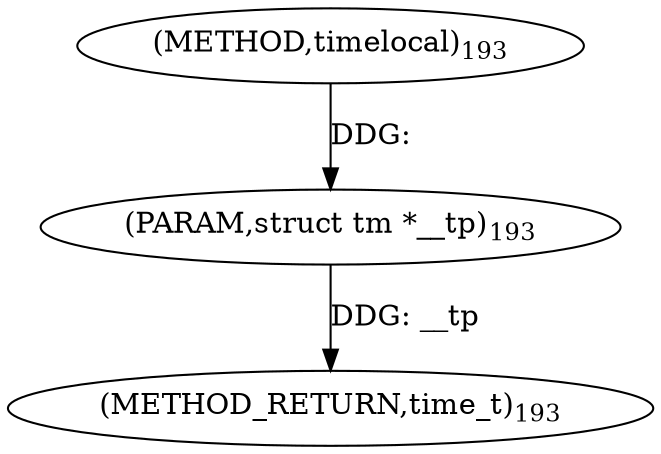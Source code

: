 digraph "timelocal" {  
"7956" [label = <(METHOD,timelocal)<SUB>193</SUB>> ]
"7958" [label = <(METHOD_RETURN,time_t)<SUB>193</SUB>> ]
"7957" [label = <(PARAM,struct tm *__tp)<SUB>193</SUB>> ]
  "7957" -> "7958"  [ label = "DDG: __tp"] 
  "7956" -> "7957"  [ label = "DDG: "] 
}
